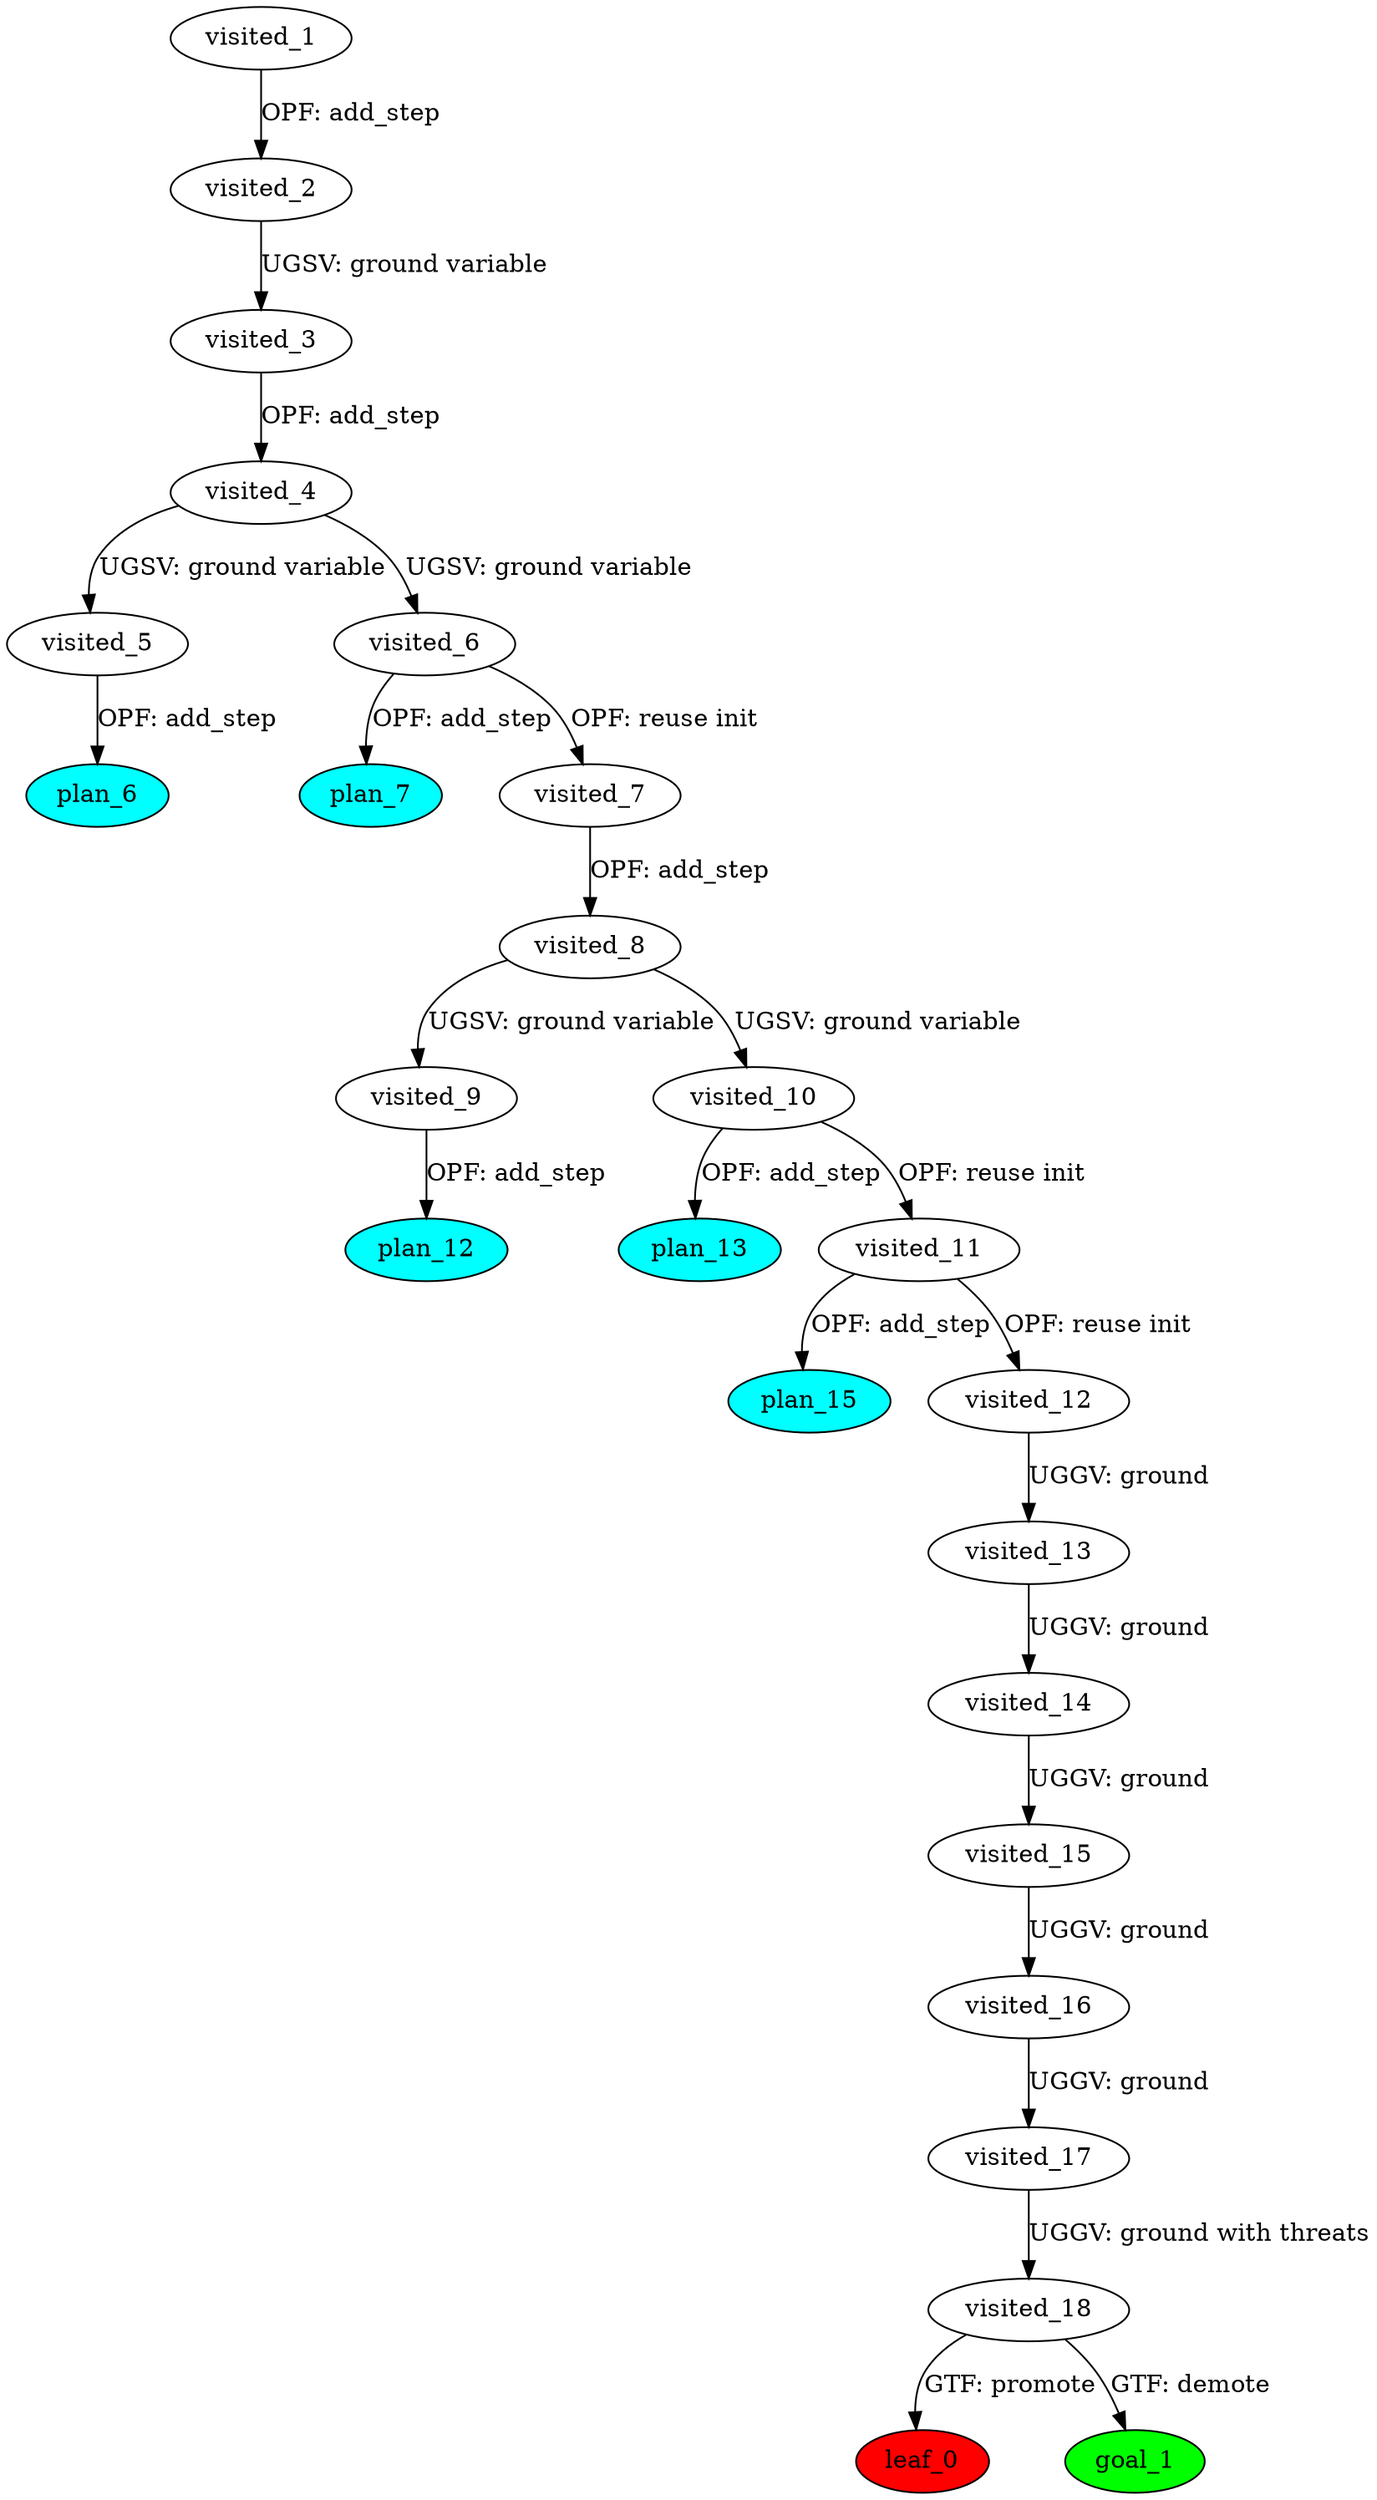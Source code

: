 digraph {
	"70143c6d-25c3-16ff-409c-2c6b89011a2a" [label=plan_0 fillcolor=cyan style=filled]
	"70143c6d-25c3-16ff-409c-2c6b89011a2a" [label=visited_1 fillcolor=white style=filled]
	"96cc9089-131b-661a-2e1e-c4ba5732af79" [label=plan_1 fillcolor=cyan style=filled]
	"70143c6d-25c3-16ff-409c-2c6b89011a2a" -> "96cc9089-131b-661a-2e1e-c4ba5732af79" [label="OPF: add_step"]
	"96cc9089-131b-661a-2e1e-c4ba5732af79" [label=visited_2 fillcolor=white style=filled]
	"94ccf56b-7ce1-0c8c-be67-ec3c03f06e80" [label=plan_2 fillcolor=cyan style=filled]
	"96cc9089-131b-661a-2e1e-c4ba5732af79" -> "94ccf56b-7ce1-0c8c-be67-ec3c03f06e80" [label="UGSV: ground variable"]
	"94ccf56b-7ce1-0c8c-be67-ec3c03f06e80" [label=visited_3 fillcolor=white style=filled]
	"0f34d816-4116-853b-b484-552175cda1e9" [label=plan_3 fillcolor=cyan style=filled]
	"94ccf56b-7ce1-0c8c-be67-ec3c03f06e80" -> "0f34d816-4116-853b-b484-552175cda1e9" [label="OPF: add_step"]
	"0f34d816-4116-853b-b484-552175cda1e9" [label=visited_4 fillcolor=white style=filled]
	"f381ea79-2d57-13cc-201c-ab95014883a1" [label=plan_4 fillcolor=cyan style=filled]
	"0f34d816-4116-853b-b484-552175cda1e9" -> "f381ea79-2d57-13cc-201c-ab95014883a1" [label="UGSV: ground variable"]
	"7179afc9-9cc8-085c-aa53-cb7503c977ec" [label=plan_5 fillcolor=cyan style=filled]
	"0f34d816-4116-853b-b484-552175cda1e9" -> "7179afc9-9cc8-085c-aa53-cb7503c977ec" [label="UGSV: ground variable"]
	"f381ea79-2d57-13cc-201c-ab95014883a1" [label=visited_5 fillcolor=white style=filled]
	"5cf33dbe-63df-c156-4642-77556c0353d8" [label=plan_6 fillcolor=cyan style=filled]
	"f381ea79-2d57-13cc-201c-ab95014883a1" -> "5cf33dbe-63df-c156-4642-77556c0353d8" [label="OPF: add_step"]
	"7179afc9-9cc8-085c-aa53-cb7503c977ec" [label=visited_6 fillcolor=white style=filled]
	"de8b7b8a-a305-1838-3cfe-66beebc88789" [label=plan_7 fillcolor=cyan style=filled]
	"7179afc9-9cc8-085c-aa53-cb7503c977ec" -> "de8b7b8a-a305-1838-3cfe-66beebc88789" [label="OPF: add_step"]
	"6590bcf7-6430-7664-7bfc-4d5720a6e71a" [label=plan_8 fillcolor=cyan style=filled]
	"7179afc9-9cc8-085c-aa53-cb7503c977ec" -> "6590bcf7-6430-7664-7bfc-4d5720a6e71a" [label="OPF: reuse init"]
	"6590bcf7-6430-7664-7bfc-4d5720a6e71a" [label=visited_7 fillcolor=white style=filled]
	"605568b2-1692-e67b-d10a-59d8ef596bbb" [label=plan_9 fillcolor=cyan style=filled]
	"6590bcf7-6430-7664-7bfc-4d5720a6e71a" -> "605568b2-1692-e67b-d10a-59d8ef596bbb" [label="OPF: add_step"]
	"605568b2-1692-e67b-d10a-59d8ef596bbb" [label=visited_8 fillcolor=white style=filled]
	"54b195b2-86cb-cfd5-0170-a35d863d2e50" [label=plan_10 fillcolor=cyan style=filled]
	"605568b2-1692-e67b-d10a-59d8ef596bbb" -> "54b195b2-86cb-cfd5-0170-a35d863d2e50" [label="UGSV: ground variable"]
	"08fd7861-2c03-1d35-4591-3a2959d69f03" [label=plan_11 fillcolor=cyan style=filled]
	"605568b2-1692-e67b-d10a-59d8ef596bbb" -> "08fd7861-2c03-1d35-4591-3a2959d69f03" [label="UGSV: ground variable"]
	"54b195b2-86cb-cfd5-0170-a35d863d2e50" [label=visited_9 fillcolor=white style=filled]
	"9c466017-0096-d4c7-643b-e3fac6227ca0" [label=plan_12 fillcolor=cyan style=filled]
	"54b195b2-86cb-cfd5-0170-a35d863d2e50" -> "9c466017-0096-d4c7-643b-e3fac6227ca0" [label="OPF: add_step"]
	"08fd7861-2c03-1d35-4591-3a2959d69f03" [label=visited_10 fillcolor=white style=filled]
	"8f3ae573-4cc9-39dc-3d5d-ea821cf6689d" [label=plan_13 fillcolor=cyan style=filled]
	"08fd7861-2c03-1d35-4591-3a2959d69f03" -> "8f3ae573-4cc9-39dc-3d5d-ea821cf6689d" [label="OPF: add_step"]
	"2485198f-1083-fa3b-f069-254435837edb" [label=plan_14 fillcolor=cyan style=filled]
	"08fd7861-2c03-1d35-4591-3a2959d69f03" -> "2485198f-1083-fa3b-f069-254435837edb" [label="OPF: reuse init"]
	"2485198f-1083-fa3b-f069-254435837edb" [label=visited_11 fillcolor=white style=filled]
	"7d0f6440-6879-fcbf-a25d-e14542896070" [label=plan_15 fillcolor=cyan style=filled]
	"2485198f-1083-fa3b-f069-254435837edb" -> "7d0f6440-6879-fcbf-a25d-e14542896070" [label="OPF: add_step"]
	"fa5b4946-5f01-92f7-0a3d-522e43ad3999" [label=plan_16 fillcolor=cyan style=filled]
	"2485198f-1083-fa3b-f069-254435837edb" -> "fa5b4946-5f01-92f7-0a3d-522e43ad3999" [label="OPF: reuse init"]
	"fa5b4946-5f01-92f7-0a3d-522e43ad3999" [label=visited_12 fillcolor=white style=filled]
	"145d55fa-eea5-06ae-e6b0-fe02ceacda59" [label=plan_17 fillcolor=cyan style=filled]
	"fa5b4946-5f01-92f7-0a3d-522e43ad3999" -> "145d55fa-eea5-06ae-e6b0-fe02ceacda59" [label="UGGV: ground"]
	"145d55fa-eea5-06ae-e6b0-fe02ceacda59" [label=visited_13 fillcolor=white style=filled]
	"0bd04798-0953-0dfa-33b4-0e68e37ede19" [label=plan_18 fillcolor=cyan style=filled]
	"145d55fa-eea5-06ae-e6b0-fe02ceacda59" -> "0bd04798-0953-0dfa-33b4-0e68e37ede19" [label="UGGV: ground"]
	"0bd04798-0953-0dfa-33b4-0e68e37ede19" [label=visited_14 fillcolor=white style=filled]
	"3ba645a3-2fa7-05af-767c-df3a59740ae7" [label=plan_19 fillcolor=cyan style=filled]
	"0bd04798-0953-0dfa-33b4-0e68e37ede19" -> "3ba645a3-2fa7-05af-767c-df3a59740ae7" [label="UGGV: ground"]
	"3ba645a3-2fa7-05af-767c-df3a59740ae7" [label=visited_15 fillcolor=white style=filled]
	"2fe8e7e5-34bf-cfc9-5fa7-048390bbe5de" [label=plan_20 fillcolor=cyan style=filled]
	"3ba645a3-2fa7-05af-767c-df3a59740ae7" -> "2fe8e7e5-34bf-cfc9-5fa7-048390bbe5de" [label="UGGV: ground"]
	"2fe8e7e5-34bf-cfc9-5fa7-048390bbe5de" [label=visited_16 fillcolor=white style=filled]
	"1d3505fa-90b3-36c5-f9e0-348373c2dafe" [label=plan_21 fillcolor=cyan style=filled]
	"2fe8e7e5-34bf-cfc9-5fa7-048390bbe5de" -> "1d3505fa-90b3-36c5-f9e0-348373c2dafe" [label="UGGV: ground"]
	"1d3505fa-90b3-36c5-f9e0-348373c2dafe" [label=visited_17 fillcolor=white style=filled]
	"7c7a356d-68b0-18cd-1f92-a1b3d1b729ca" [label=plan_22 fillcolor=cyan style=filled]
	"1d3505fa-90b3-36c5-f9e0-348373c2dafe" -> "7c7a356d-68b0-18cd-1f92-a1b3d1b729ca" [label="UGGV: ground with threats"]
	"7c7a356d-68b0-18cd-1f92-a1b3d1b729ca" [label=visited_18 fillcolor=white style=filled]
	"2312fd5a-fcbe-25cd-6b29-33591e63c95c" [label=plan_23 fillcolor=cyan style=filled]
	"7c7a356d-68b0-18cd-1f92-a1b3d1b729ca" -> "2312fd5a-fcbe-25cd-6b29-33591e63c95c" [label="GTF: promote"]
	"6a47e393-9477-c4dc-e0fe-32c099087578" [label=plan_24 fillcolor=cyan style=filled]
	"7c7a356d-68b0-18cd-1f92-a1b3d1b729ca" -> "6a47e393-9477-c4dc-e0fe-32c099087578" [label="GTF: demote"]
	"2312fd5a-fcbe-25cd-6b29-33591e63c95c" [label=visited_19 fillcolor=white style=filled]
	"2312fd5a-fcbe-25cd-6b29-33591e63c95c" [label=leaf_0 fillcolor=red style=filled]
	"6a47e393-9477-c4dc-e0fe-32c099087578" [label=visited_20 fillcolor=white style=filled]
	"6a47e393-9477-c4dc-e0fe-32c099087578" [label=goal_1 fillcolor=green style=filled]
}
